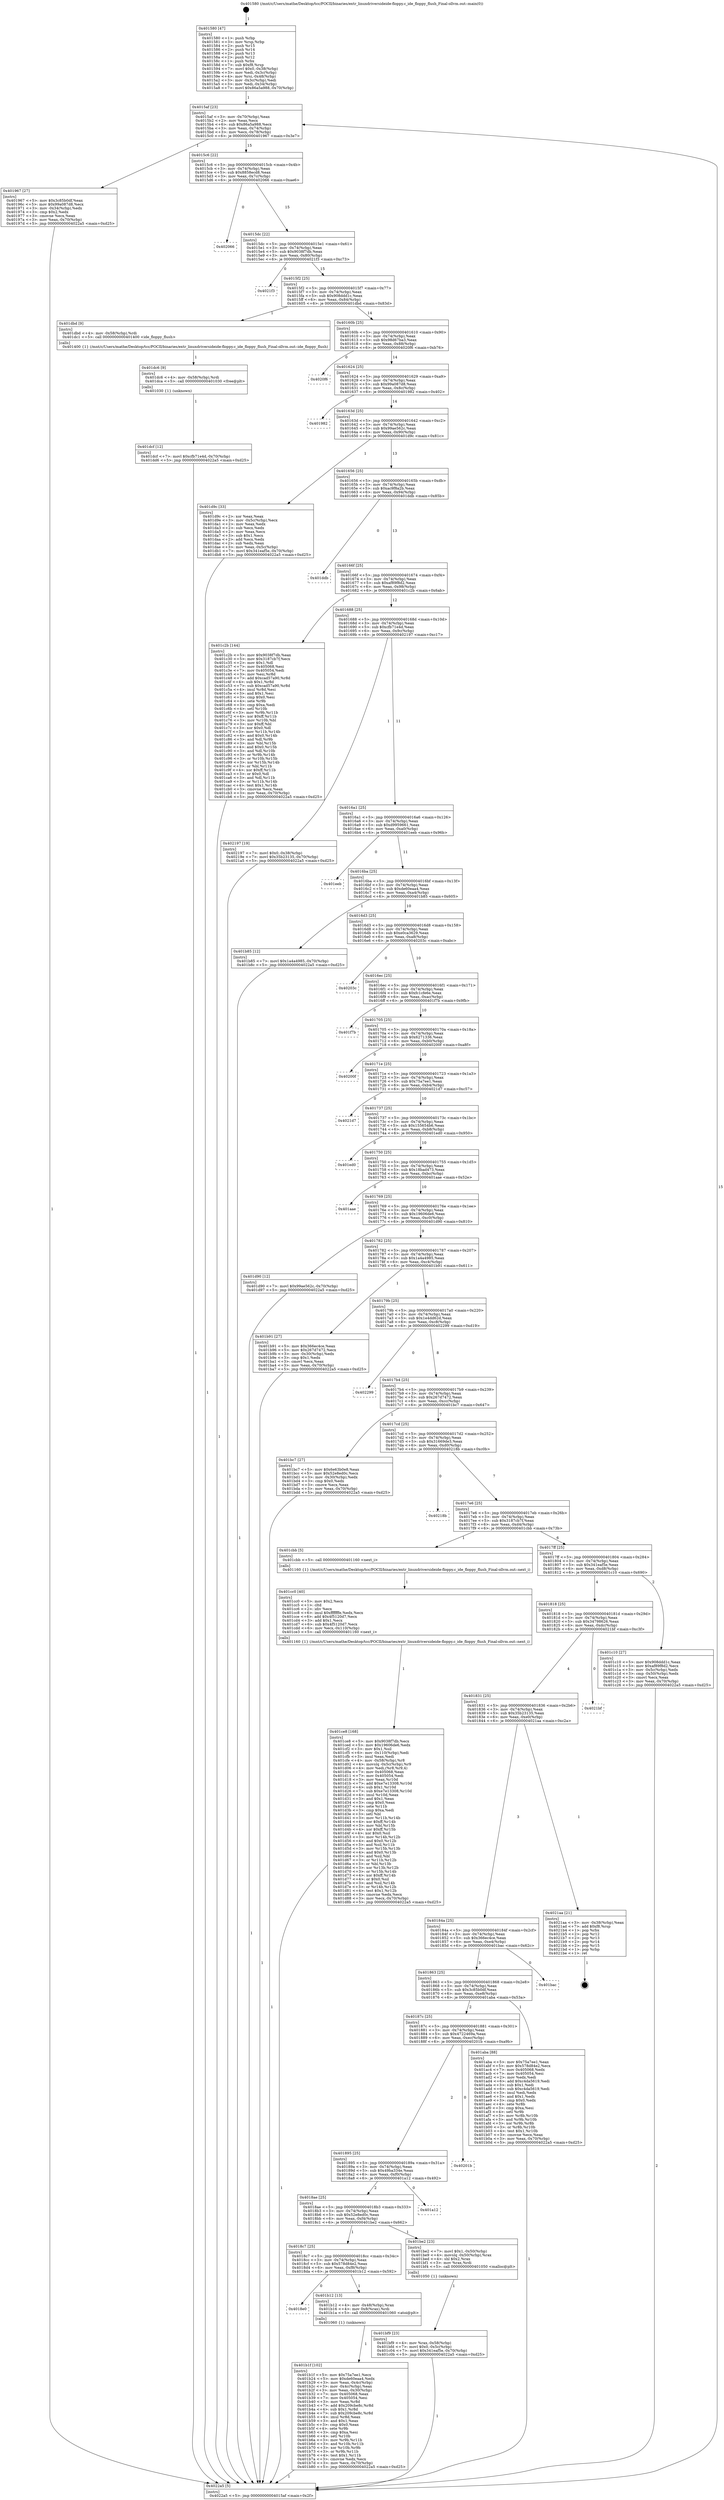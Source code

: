 digraph "0x401580" {
  label = "0x401580 (/mnt/c/Users/mathe/Desktop/tcc/POCII/binaries/extr_linuxdriversideide-floppy.c_ide_floppy_flush_Final-ollvm.out::main(0))"
  labelloc = "t"
  node[shape=record]

  Entry [label="",width=0.3,height=0.3,shape=circle,fillcolor=black,style=filled]
  "0x4015af" [label="{
     0x4015af [23]\l
     | [instrs]\l
     &nbsp;&nbsp;0x4015af \<+3\>: mov -0x70(%rbp),%eax\l
     &nbsp;&nbsp;0x4015b2 \<+2\>: mov %eax,%ecx\l
     &nbsp;&nbsp;0x4015b4 \<+6\>: sub $0x86a5a988,%ecx\l
     &nbsp;&nbsp;0x4015ba \<+3\>: mov %eax,-0x74(%rbp)\l
     &nbsp;&nbsp;0x4015bd \<+3\>: mov %ecx,-0x78(%rbp)\l
     &nbsp;&nbsp;0x4015c0 \<+6\>: je 0000000000401967 \<main+0x3e7\>\l
  }"]
  "0x401967" [label="{
     0x401967 [27]\l
     | [instrs]\l
     &nbsp;&nbsp;0x401967 \<+5\>: mov $0x3c85b0df,%eax\l
     &nbsp;&nbsp;0x40196c \<+5\>: mov $0x99a087d8,%ecx\l
     &nbsp;&nbsp;0x401971 \<+3\>: mov -0x34(%rbp),%edx\l
     &nbsp;&nbsp;0x401974 \<+3\>: cmp $0x2,%edx\l
     &nbsp;&nbsp;0x401977 \<+3\>: cmovne %ecx,%eax\l
     &nbsp;&nbsp;0x40197a \<+3\>: mov %eax,-0x70(%rbp)\l
     &nbsp;&nbsp;0x40197d \<+5\>: jmp 00000000004022a5 \<main+0xd25\>\l
  }"]
  "0x4015c6" [label="{
     0x4015c6 [22]\l
     | [instrs]\l
     &nbsp;&nbsp;0x4015c6 \<+5\>: jmp 00000000004015cb \<main+0x4b\>\l
     &nbsp;&nbsp;0x4015cb \<+3\>: mov -0x74(%rbp),%eax\l
     &nbsp;&nbsp;0x4015ce \<+5\>: sub $0x8858ecd8,%eax\l
     &nbsp;&nbsp;0x4015d3 \<+3\>: mov %eax,-0x7c(%rbp)\l
     &nbsp;&nbsp;0x4015d6 \<+6\>: je 0000000000402066 \<main+0xae6\>\l
  }"]
  "0x4022a5" [label="{
     0x4022a5 [5]\l
     | [instrs]\l
     &nbsp;&nbsp;0x4022a5 \<+5\>: jmp 00000000004015af \<main+0x2f\>\l
  }"]
  "0x401580" [label="{
     0x401580 [47]\l
     | [instrs]\l
     &nbsp;&nbsp;0x401580 \<+1\>: push %rbp\l
     &nbsp;&nbsp;0x401581 \<+3\>: mov %rsp,%rbp\l
     &nbsp;&nbsp;0x401584 \<+2\>: push %r15\l
     &nbsp;&nbsp;0x401586 \<+2\>: push %r14\l
     &nbsp;&nbsp;0x401588 \<+2\>: push %r13\l
     &nbsp;&nbsp;0x40158a \<+2\>: push %r12\l
     &nbsp;&nbsp;0x40158c \<+1\>: push %rbx\l
     &nbsp;&nbsp;0x40158d \<+7\>: sub $0xf8,%rsp\l
     &nbsp;&nbsp;0x401594 \<+7\>: movl $0x0,-0x38(%rbp)\l
     &nbsp;&nbsp;0x40159b \<+3\>: mov %edi,-0x3c(%rbp)\l
     &nbsp;&nbsp;0x40159e \<+4\>: mov %rsi,-0x48(%rbp)\l
     &nbsp;&nbsp;0x4015a2 \<+3\>: mov -0x3c(%rbp),%edi\l
     &nbsp;&nbsp;0x4015a5 \<+3\>: mov %edi,-0x34(%rbp)\l
     &nbsp;&nbsp;0x4015a8 \<+7\>: movl $0x86a5a988,-0x70(%rbp)\l
  }"]
  Exit [label="",width=0.3,height=0.3,shape=circle,fillcolor=black,style=filled,peripheries=2]
  "0x402066" [label="{
     0x402066\l
  }", style=dashed]
  "0x4015dc" [label="{
     0x4015dc [22]\l
     | [instrs]\l
     &nbsp;&nbsp;0x4015dc \<+5\>: jmp 00000000004015e1 \<main+0x61\>\l
     &nbsp;&nbsp;0x4015e1 \<+3\>: mov -0x74(%rbp),%eax\l
     &nbsp;&nbsp;0x4015e4 \<+5\>: sub $0x9038f7db,%eax\l
     &nbsp;&nbsp;0x4015e9 \<+3\>: mov %eax,-0x80(%rbp)\l
     &nbsp;&nbsp;0x4015ec \<+6\>: je 00000000004021f3 \<main+0xc73\>\l
  }"]
  "0x401dcf" [label="{
     0x401dcf [12]\l
     | [instrs]\l
     &nbsp;&nbsp;0x401dcf \<+7\>: movl $0xcfb71e4d,-0x70(%rbp)\l
     &nbsp;&nbsp;0x401dd6 \<+5\>: jmp 00000000004022a5 \<main+0xd25\>\l
  }"]
  "0x4021f3" [label="{
     0x4021f3\l
  }", style=dashed]
  "0x4015f2" [label="{
     0x4015f2 [25]\l
     | [instrs]\l
     &nbsp;&nbsp;0x4015f2 \<+5\>: jmp 00000000004015f7 \<main+0x77\>\l
     &nbsp;&nbsp;0x4015f7 \<+3\>: mov -0x74(%rbp),%eax\l
     &nbsp;&nbsp;0x4015fa \<+5\>: sub $0x908ddd1c,%eax\l
     &nbsp;&nbsp;0x4015ff \<+6\>: mov %eax,-0x84(%rbp)\l
     &nbsp;&nbsp;0x401605 \<+6\>: je 0000000000401dbd \<main+0x83d\>\l
  }"]
  "0x401dc6" [label="{
     0x401dc6 [9]\l
     | [instrs]\l
     &nbsp;&nbsp;0x401dc6 \<+4\>: mov -0x58(%rbp),%rdi\l
     &nbsp;&nbsp;0x401dca \<+5\>: call 0000000000401030 \<free@plt\>\l
     | [calls]\l
     &nbsp;&nbsp;0x401030 \{1\} (unknown)\l
  }"]
  "0x401dbd" [label="{
     0x401dbd [9]\l
     | [instrs]\l
     &nbsp;&nbsp;0x401dbd \<+4\>: mov -0x58(%rbp),%rdi\l
     &nbsp;&nbsp;0x401dc1 \<+5\>: call 0000000000401400 \<ide_floppy_flush\>\l
     | [calls]\l
     &nbsp;&nbsp;0x401400 \{1\} (/mnt/c/Users/mathe/Desktop/tcc/POCII/binaries/extr_linuxdriversideide-floppy.c_ide_floppy_flush_Final-ollvm.out::ide_floppy_flush)\l
  }"]
  "0x40160b" [label="{
     0x40160b [25]\l
     | [instrs]\l
     &nbsp;&nbsp;0x40160b \<+5\>: jmp 0000000000401610 \<main+0x90\>\l
     &nbsp;&nbsp;0x401610 \<+3\>: mov -0x74(%rbp),%eax\l
     &nbsp;&nbsp;0x401613 \<+5\>: sub $0x98d67ba3,%eax\l
     &nbsp;&nbsp;0x401618 \<+6\>: mov %eax,-0x88(%rbp)\l
     &nbsp;&nbsp;0x40161e \<+6\>: je 00000000004020f6 \<main+0xb76\>\l
  }"]
  "0x401ce8" [label="{
     0x401ce8 [168]\l
     | [instrs]\l
     &nbsp;&nbsp;0x401ce8 \<+5\>: mov $0x9038f7db,%ecx\l
     &nbsp;&nbsp;0x401ced \<+5\>: mov $0x19606de6,%edx\l
     &nbsp;&nbsp;0x401cf2 \<+3\>: mov $0x1,%sil\l
     &nbsp;&nbsp;0x401cf5 \<+6\>: mov -0x110(%rbp),%edi\l
     &nbsp;&nbsp;0x401cfb \<+3\>: imul %eax,%edi\l
     &nbsp;&nbsp;0x401cfe \<+4\>: mov -0x58(%rbp),%r8\l
     &nbsp;&nbsp;0x401d02 \<+4\>: movslq -0x5c(%rbp),%r9\l
     &nbsp;&nbsp;0x401d06 \<+4\>: mov %edi,(%r8,%r9,4)\l
     &nbsp;&nbsp;0x401d0a \<+7\>: mov 0x405068,%eax\l
     &nbsp;&nbsp;0x401d11 \<+7\>: mov 0x405054,%edi\l
     &nbsp;&nbsp;0x401d18 \<+3\>: mov %eax,%r10d\l
     &nbsp;&nbsp;0x401d1b \<+7\>: add $0xe7e13308,%r10d\l
     &nbsp;&nbsp;0x401d22 \<+4\>: sub $0x1,%r10d\l
     &nbsp;&nbsp;0x401d26 \<+7\>: sub $0xe7e13308,%r10d\l
     &nbsp;&nbsp;0x401d2d \<+4\>: imul %r10d,%eax\l
     &nbsp;&nbsp;0x401d31 \<+3\>: and $0x1,%eax\l
     &nbsp;&nbsp;0x401d34 \<+3\>: cmp $0x0,%eax\l
     &nbsp;&nbsp;0x401d37 \<+4\>: sete %r11b\l
     &nbsp;&nbsp;0x401d3b \<+3\>: cmp $0xa,%edi\l
     &nbsp;&nbsp;0x401d3e \<+3\>: setl %bl\l
     &nbsp;&nbsp;0x401d41 \<+3\>: mov %r11b,%r14b\l
     &nbsp;&nbsp;0x401d44 \<+4\>: xor $0xff,%r14b\l
     &nbsp;&nbsp;0x401d48 \<+3\>: mov %bl,%r15b\l
     &nbsp;&nbsp;0x401d4b \<+4\>: xor $0xff,%r15b\l
     &nbsp;&nbsp;0x401d4f \<+4\>: xor $0x0,%sil\l
     &nbsp;&nbsp;0x401d53 \<+3\>: mov %r14b,%r12b\l
     &nbsp;&nbsp;0x401d56 \<+4\>: and $0x0,%r12b\l
     &nbsp;&nbsp;0x401d5a \<+3\>: and %sil,%r11b\l
     &nbsp;&nbsp;0x401d5d \<+3\>: mov %r15b,%r13b\l
     &nbsp;&nbsp;0x401d60 \<+4\>: and $0x0,%r13b\l
     &nbsp;&nbsp;0x401d64 \<+3\>: and %sil,%bl\l
     &nbsp;&nbsp;0x401d67 \<+3\>: or %r11b,%r12b\l
     &nbsp;&nbsp;0x401d6a \<+3\>: or %bl,%r13b\l
     &nbsp;&nbsp;0x401d6d \<+3\>: xor %r13b,%r12b\l
     &nbsp;&nbsp;0x401d70 \<+3\>: or %r15b,%r14b\l
     &nbsp;&nbsp;0x401d73 \<+4\>: xor $0xff,%r14b\l
     &nbsp;&nbsp;0x401d77 \<+4\>: or $0x0,%sil\l
     &nbsp;&nbsp;0x401d7b \<+3\>: and %sil,%r14b\l
     &nbsp;&nbsp;0x401d7e \<+3\>: or %r14b,%r12b\l
     &nbsp;&nbsp;0x401d81 \<+4\>: test $0x1,%r12b\l
     &nbsp;&nbsp;0x401d85 \<+3\>: cmovne %edx,%ecx\l
     &nbsp;&nbsp;0x401d88 \<+3\>: mov %ecx,-0x70(%rbp)\l
     &nbsp;&nbsp;0x401d8b \<+5\>: jmp 00000000004022a5 \<main+0xd25\>\l
  }"]
  "0x4020f6" [label="{
     0x4020f6\l
  }", style=dashed]
  "0x401624" [label="{
     0x401624 [25]\l
     | [instrs]\l
     &nbsp;&nbsp;0x401624 \<+5\>: jmp 0000000000401629 \<main+0xa9\>\l
     &nbsp;&nbsp;0x401629 \<+3\>: mov -0x74(%rbp),%eax\l
     &nbsp;&nbsp;0x40162c \<+5\>: sub $0x99a087d8,%eax\l
     &nbsp;&nbsp;0x401631 \<+6\>: mov %eax,-0x8c(%rbp)\l
     &nbsp;&nbsp;0x401637 \<+6\>: je 0000000000401982 \<main+0x402\>\l
  }"]
  "0x401cc0" [label="{
     0x401cc0 [40]\l
     | [instrs]\l
     &nbsp;&nbsp;0x401cc0 \<+5\>: mov $0x2,%ecx\l
     &nbsp;&nbsp;0x401cc5 \<+1\>: cltd\l
     &nbsp;&nbsp;0x401cc6 \<+2\>: idiv %ecx\l
     &nbsp;&nbsp;0x401cc8 \<+6\>: imul $0xfffffffe,%edx,%ecx\l
     &nbsp;&nbsp;0x401cce \<+6\>: add $0x4f5120d7,%ecx\l
     &nbsp;&nbsp;0x401cd4 \<+3\>: add $0x1,%ecx\l
     &nbsp;&nbsp;0x401cd7 \<+6\>: sub $0x4f5120d7,%ecx\l
     &nbsp;&nbsp;0x401cdd \<+6\>: mov %ecx,-0x110(%rbp)\l
     &nbsp;&nbsp;0x401ce3 \<+5\>: call 0000000000401160 \<next_i\>\l
     | [calls]\l
     &nbsp;&nbsp;0x401160 \{1\} (/mnt/c/Users/mathe/Desktop/tcc/POCII/binaries/extr_linuxdriversideide-floppy.c_ide_floppy_flush_Final-ollvm.out::next_i)\l
  }"]
  "0x401982" [label="{
     0x401982\l
  }", style=dashed]
  "0x40163d" [label="{
     0x40163d [25]\l
     | [instrs]\l
     &nbsp;&nbsp;0x40163d \<+5\>: jmp 0000000000401642 \<main+0xc2\>\l
     &nbsp;&nbsp;0x401642 \<+3\>: mov -0x74(%rbp),%eax\l
     &nbsp;&nbsp;0x401645 \<+5\>: sub $0x99ae562c,%eax\l
     &nbsp;&nbsp;0x40164a \<+6\>: mov %eax,-0x90(%rbp)\l
     &nbsp;&nbsp;0x401650 \<+6\>: je 0000000000401d9c \<main+0x81c\>\l
  }"]
  "0x401bf9" [label="{
     0x401bf9 [23]\l
     | [instrs]\l
     &nbsp;&nbsp;0x401bf9 \<+4\>: mov %rax,-0x58(%rbp)\l
     &nbsp;&nbsp;0x401bfd \<+7\>: movl $0x0,-0x5c(%rbp)\l
     &nbsp;&nbsp;0x401c04 \<+7\>: movl $0x341eaf5e,-0x70(%rbp)\l
     &nbsp;&nbsp;0x401c0b \<+5\>: jmp 00000000004022a5 \<main+0xd25\>\l
  }"]
  "0x401d9c" [label="{
     0x401d9c [33]\l
     | [instrs]\l
     &nbsp;&nbsp;0x401d9c \<+2\>: xor %eax,%eax\l
     &nbsp;&nbsp;0x401d9e \<+3\>: mov -0x5c(%rbp),%ecx\l
     &nbsp;&nbsp;0x401da1 \<+2\>: mov %eax,%edx\l
     &nbsp;&nbsp;0x401da3 \<+2\>: sub %ecx,%edx\l
     &nbsp;&nbsp;0x401da5 \<+2\>: mov %eax,%ecx\l
     &nbsp;&nbsp;0x401da7 \<+3\>: sub $0x1,%ecx\l
     &nbsp;&nbsp;0x401daa \<+2\>: add %ecx,%edx\l
     &nbsp;&nbsp;0x401dac \<+2\>: sub %edx,%eax\l
     &nbsp;&nbsp;0x401dae \<+3\>: mov %eax,-0x5c(%rbp)\l
     &nbsp;&nbsp;0x401db1 \<+7\>: movl $0x341eaf5e,-0x70(%rbp)\l
     &nbsp;&nbsp;0x401db8 \<+5\>: jmp 00000000004022a5 \<main+0xd25\>\l
  }"]
  "0x401656" [label="{
     0x401656 [25]\l
     | [instrs]\l
     &nbsp;&nbsp;0x401656 \<+5\>: jmp 000000000040165b \<main+0xdb\>\l
     &nbsp;&nbsp;0x40165b \<+3\>: mov -0x74(%rbp),%eax\l
     &nbsp;&nbsp;0x40165e \<+5\>: sub $0xac9f8a2b,%eax\l
     &nbsp;&nbsp;0x401663 \<+6\>: mov %eax,-0x94(%rbp)\l
     &nbsp;&nbsp;0x401669 \<+6\>: je 0000000000401ddb \<main+0x85b\>\l
  }"]
  "0x401b1f" [label="{
     0x401b1f [102]\l
     | [instrs]\l
     &nbsp;&nbsp;0x401b1f \<+5\>: mov $0x75a7ee1,%ecx\l
     &nbsp;&nbsp;0x401b24 \<+5\>: mov $0xde60eaa4,%edx\l
     &nbsp;&nbsp;0x401b29 \<+3\>: mov %eax,-0x4c(%rbp)\l
     &nbsp;&nbsp;0x401b2c \<+3\>: mov -0x4c(%rbp),%eax\l
     &nbsp;&nbsp;0x401b2f \<+3\>: mov %eax,-0x30(%rbp)\l
     &nbsp;&nbsp;0x401b32 \<+7\>: mov 0x405068,%eax\l
     &nbsp;&nbsp;0x401b39 \<+7\>: mov 0x405054,%esi\l
     &nbsp;&nbsp;0x401b40 \<+3\>: mov %eax,%r8d\l
     &nbsp;&nbsp;0x401b43 \<+7\>: add $0x209cbe8c,%r8d\l
     &nbsp;&nbsp;0x401b4a \<+4\>: sub $0x1,%r8d\l
     &nbsp;&nbsp;0x401b4e \<+7\>: sub $0x209cbe8c,%r8d\l
     &nbsp;&nbsp;0x401b55 \<+4\>: imul %r8d,%eax\l
     &nbsp;&nbsp;0x401b59 \<+3\>: and $0x1,%eax\l
     &nbsp;&nbsp;0x401b5c \<+3\>: cmp $0x0,%eax\l
     &nbsp;&nbsp;0x401b5f \<+4\>: sete %r9b\l
     &nbsp;&nbsp;0x401b63 \<+3\>: cmp $0xa,%esi\l
     &nbsp;&nbsp;0x401b66 \<+4\>: setl %r10b\l
     &nbsp;&nbsp;0x401b6a \<+3\>: mov %r9b,%r11b\l
     &nbsp;&nbsp;0x401b6d \<+3\>: and %r10b,%r11b\l
     &nbsp;&nbsp;0x401b70 \<+3\>: xor %r10b,%r9b\l
     &nbsp;&nbsp;0x401b73 \<+3\>: or %r9b,%r11b\l
     &nbsp;&nbsp;0x401b76 \<+4\>: test $0x1,%r11b\l
     &nbsp;&nbsp;0x401b7a \<+3\>: cmovne %edx,%ecx\l
     &nbsp;&nbsp;0x401b7d \<+3\>: mov %ecx,-0x70(%rbp)\l
     &nbsp;&nbsp;0x401b80 \<+5\>: jmp 00000000004022a5 \<main+0xd25\>\l
  }"]
  "0x401ddb" [label="{
     0x401ddb\l
  }", style=dashed]
  "0x40166f" [label="{
     0x40166f [25]\l
     | [instrs]\l
     &nbsp;&nbsp;0x40166f \<+5\>: jmp 0000000000401674 \<main+0xf4\>\l
     &nbsp;&nbsp;0x401674 \<+3\>: mov -0x74(%rbp),%eax\l
     &nbsp;&nbsp;0x401677 \<+5\>: sub $0xaf89f8d2,%eax\l
     &nbsp;&nbsp;0x40167c \<+6\>: mov %eax,-0x98(%rbp)\l
     &nbsp;&nbsp;0x401682 \<+6\>: je 0000000000401c2b \<main+0x6ab\>\l
  }"]
  "0x4018e0" [label="{
     0x4018e0\l
  }", style=dashed]
  "0x401c2b" [label="{
     0x401c2b [144]\l
     | [instrs]\l
     &nbsp;&nbsp;0x401c2b \<+5\>: mov $0x9038f7db,%eax\l
     &nbsp;&nbsp;0x401c30 \<+5\>: mov $0x3187cb7f,%ecx\l
     &nbsp;&nbsp;0x401c35 \<+2\>: mov $0x1,%dl\l
     &nbsp;&nbsp;0x401c37 \<+7\>: mov 0x405068,%esi\l
     &nbsp;&nbsp;0x401c3e \<+7\>: mov 0x405054,%edi\l
     &nbsp;&nbsp;0x401c45 \<+3\>: mov %esi,%r8d\l
     &nbsp;&nbsp;0x401c48 \<+7\>: add $0xcad57a90,%r8d\l
     &nbsp;&nbsp;0x401c4f \<+4\>: sub $0x1,%r8d\l
     &nbsp;&nbsp;0x401c53 \<+7\>: sub $0xcad57a90,%r8d\l
     &nbsp;&nbsp;0x401c5a \<+4\>: imul %r8d,%esi\l
     &nbsp;&nbsp;0x401c5e \<+3\>: and $0x1,%esi\l
     &nbsp;&nbsp;0x401c61 \<+3\>: cmp $0x0,%esi\l
     &nbsp;&nbsp;0x401c64 \<+4\>: sete %r9b\l
     &nbsp;&nbsp;0x401c68 \<+3\>: cmp $0xa,%edi\l
     &nbsp;&nbsp;0x401c6b \<+4\>: setl %r10b\l
     &nbsp;&nbsp;0x401c6f \<+3\>: mov %r9b,%r11b\l
     &nbsp;&nbsp;0x401c72 \<+4\>: xor $0xff,%r11b\l
     &nbsp;&nbsp;0x401c76 \<+3\>: mov %r10b,%bl\l
     &nbsp;&nbsp;0x401c79 \<+3\>: xor $0xff,%bl\l
     &nbsp;&nbsp;0x401c7c \<+3\>: xor $0x0,%dl\l
     &nbsp;&nbsp;0x401c7f \<+3\>: mov %r11b,%r14b\l
     &nbsp;&nbsp;0x401c82 \<+4\>: and $0x0,%r14b\l
     &nbsp;&nbsp;0x401c86 \<+3\>: and %dl,%r9b\l
     &nbsp;&nbsp;0x401c89 \<+3\>: mov %bl,%r15b\l
     &nbsp;&nbsp;0x401c8c \<+4\>: and $0x0,%r15b\l
     &nbsp;&nbsp;0x401c90 \<+3\>: and %dl,%r10b\l
     &nbsp;&nbsp;0x401c93 \<+3\>: or %r9b,%r14b\l
     &nbsp;&nbsp;0x401c96 \<+3\>: or %r10b,%r15b\l
     &nbsp;&nbsp;0x401c99 \<+3\>: xor %r15b,%r14b\l
     &nbsp;&nbsp;0x401c9c \<+3\>: or %bl,%r11b\l
     &nbsp;&nbsp;0x401c9f \<+4\>: xor $0xff,%r11b\l
     &nbsp;&nbsp;0x401ca3 \<+3\>: or $0x0,%dl\l
     &nbsp;&nbsp;0x401ca6 \<+3\>: and %dl,%r11b\l
     &nbsp;&nbsp;0x401ca9 \<+3\>: or %r11b,%r14b\l
     &nbsp;&nbsp;0x401cac \<+4\>: test $0x1,%r14b\l
     &nbsp;&nbsp;0x401cb0 \<+3\>: cmovne %ecx,%eax\l
     &nbsp;&nbsp;0x401cb3 \<+3\>: mov %eax,-0x70(%rbp)\l
     &nbsp;&nbsp;0x401cb6 \<+5\>: jmp 00000000004022a5 \<main+0xd25\>\l
  }"]
  "0x401688" [label="{
     0x401688 [25]\l
     | [instrs]\l
     &nbsp;&nbsp;0x401688 \<+5\>: jmp 000000000040168d \<main+0x10d\>\l
     &nbsp;&nbsp;0x40168d \<+3\>: mov -0x74(%rbp),%eax\l
     &nbsp;&nbsp;0x401690 \<+5\>: sub $0xcfb71e4d,%eax\l
     &nbsp;&nbsp;0x401695 \<+6\>: mov %eax,-0x9c(%rbp)\l
     &nbsp;&nbsp;0x40169b \<+6\>: je 0000000000402197 \<main+0xc17\>\l
  }"]
  "0x401b12" [label="{
     0x401b12 [13]\l
     | [instrs]\l
     &nbsp;&nbsp;0x401b12 \<+4\>: mov -0x48(%rbp),%rax\l
     &nbsp;&nbsp;0x401b16 \<+4\>: mov 0x8(%rax),%rdi\l
     &nbsp;&nbsp;0x401b1a \<+5\>: call 0000000000401060 \<atoi@plt\>\l
     | [calls]\l
     &nbsp;&nbsp;0x401060 \{1\} (unknown)\l
  }"]
  "0x402197" [label="{
     0x402197 [19]\l
     | [instrs]\l
     &nbsp;&nbsp;0x402197 \<+7\>: movl $0x0,-0x38(%rbp)\l
     &nbsp;&nbsp;0x40219e \<+7\>: movl $0x35b23135,-0x70(%rbp)\l
     &nbsp;&nbsp;0x4021a5 \<+5\>: jmp 00000000004022a5 \<main+0xd25\>\l
  }"]
  "0x4016a1" [label="{
     0x4016a1 [25]\l
     | [instrs]\l
     &nbsp;&nbsp;0x4016a1 \<+5\>: jmp 00000000004016a6 \<main+0x126\>\l
     &nbsp;&nbsp;0x4016a6 \<+3\>: mov -0x74(%rbp),%eax\l
     &nbsp;&nbsp;0x4016a9 \<+5\>: sub $0xd9959661,%eax\l
     &nbsp;&nbsp;0x4016ae \<+6\>: mov %eax,-0xa0(%rbp)\l
     &nbsp;&nbsp;0x4016b4 \<+6\>: je 0000000000401eeb \<main+0x96b\>\l
  }"]
  "0x4018c7" [label="{
     0x4018c7 [25]\l
     | [instrs]\l
     &nbsp;&nbsp;0x4018c7 \<+5\>: jmp 00000000004018cc \<main+0x34c\>\l
     &nbsp;&nbsp;0x4018cc \<+3\>: mov -0x74(%rbp),%eax\l
     &nbsp;&nbsp;0x4018cf \<+5\>: sub $0x578d84e2,%eax\l
     &nbsp;&nbsp;0x4018d4 \<+6\>: mov %eax,-0xf8(%rbp)\l
     &nbsp;&nbsp;0x4018da \<+6\>: je 0000000000401b12 \<main+0x592\>\l
  }"]
  "0x401eeb" [label="{
     0x401eeb\l
  }", style=dashed]
  "0x4016ba" [label="{
     0x4016ba [25]\l
     | [instrs]\l
     &nbsp;&nbsp;0x4016ba \<+5\>: jmp 00000000004016bf \<main+0x13f\>\l
     &nbsp;&nbsp;0x4016bf \<+3\>: mov -0x74(%rbp),%eax\l
     &nbsp;&nbsp;0x4016c2 \<+5\>: sub $0xde60eaa4,%eax\l
     &nbsp;&nbsp;0x4016c7 \<+6\>: mov %eax,-0xa4(%rbp)\l
     &nbsp;&nbsp;0x4016cd \<+6\>: je 0000000000401b85 \<main+0x605\>\l
  }"]
  "0x401be2" [label="{
     0x401be2 [23]\l
     | [instrs]\l
     &nbsp;&nbsp;0x401be2 \<+7\>: movl $0x1,-0x50(%rbp)\l
     &nbsp;&nbsp;0x401be9 \<+4\>: movslq -0x50(%rbp),%rax\l
     &nbsp;&nbsp;0x401bed \<+4\>: shl $0x2,%rax\l
     &nbsp;&nbsp;0x401bf1 \<+3\>: mov %rax,%rdi\l
     &nbsp;&nbsp;0x401bf4 \<+5\>: call 0000000000401050 \<malloc@plt\>\l
     | [calls]\l
     &nbsp;&nbsp;0x401050 \{1\} (unknown)\l
  }"]
  "0x401b85" [label="{
     0x401b85 [12]\l
     | [instrs]\l
     &nbsp;&nbsp;0x401b85 \<+7\>: movl $0x1a4a4985,-0x70(%rbp)\l
     &nbsp;&nbsp;0x401b8c \<+5\>: jmp 00000000004022a5 \<main+0xd25\>\l
  }"]
  "0x4016d3" [label="{
     0x4016d3 [25]\l
     | [instrs]\l
     &nbsp;&nbsp;0x4016d3 \<+5\>: jmp 00000000004016d8 \<main+0x158\>\l
     &nbsp;&nbsp;0x4016d8 \<+3\>: mov -0x74(%rbp),%eax\l
     &nbsp;&nbsp;0x4016db \<+5\>: sub $0xe0ca3629,%eax\l
     &nbsp;&nbsp;0x4016e0 \<+6\>: mov %eax,-0xa8(%rbp)\l
     &nbsp;&nbsp;0x4016e6 \<+6\>: je 000000000040203c \<main+0xabc\>\l
  }"]
  "0x4018ae" [label="{
     0x4018ae [25]\l
     | [instrs]\l
     &nbsp;&nbsp;0x4018ae \<+5\>: jmp 00000000004018b3 \<main+0x333\>\l
     &nbsp;&nbsp;0x4018b3 \<+3\>: mov -0x74(%rbp),%eax\l
     &nbsp;&nbsp;0x4018b6 \<+5\>: sub $0x52e8ed0c,%eax\l
     &nbsp;&nbsp;0x4018bb \<+6\>: mov %eax,-0xf4(%rbp)\l
     &nbsp;&nbsp;0x4018c1 \<+6\>: je 0000000000401be2 \<main+0x662\>\l
  }"]
  "0x40203c" [label="{
     0x40203c\l
  }", style=dashed]
  "0x4016ec" [label="{
     0x4016ec [25]\l
     | [instrs]\l
     &nbsp;&nbsp;0x4016ec \<+5\>: jmp 00000000004016f1 \<main+0x171\>\l
     &nbsp;&nbsp;0x4016f1 \<+3\>: mov -0x74(%rbp),%eax\l
     &nbsp;&nbsp;0x4016f4 \<+5\>: sub $0xfc1cfe6e,%eax\l
     &nbsp;&nbsp;0x4016f9 \<+6\>: mov %eax,-0xac(%rbp)\l
     &nbsp;&nbsp;0x4016ff \<+6\>: je 0000000000401f7b \<main+0x9fb\>\l
  }"]
  "0x401a12" [label="{
     0x401a12\l
  }", style=dashed]
  "0x401f7b" [label="{
     0x401f7b\l
  }", style=dashed]
  "0x401705" [label="{
     0x401705 [25]\l
     | [instrs]\l
     &nbsp;&nbsp;0x401705 \<+5\>: jmp 000000000040170a \<main+0x18a\>\l
     &nbsp;&nbsp;0x40170a \<+3\>: mov -0x74(%rbp),%eax\l
     &nbsp;&nbsp;0x40170d \<+5\>: sub $0x6271336,%eax\l
     &nbsp;&nbsp;0x401712 \<+6\>: mov %eax,-0xb0(%rbp)\l
     &nbsp;&nbsp;0x401718 \<+6\>: je 000000000040200f \<main+0xa8f\>\l
  }"]
  "0x401895" [label="{
     0x401895 [25]\l
     | [instrs]\l
     &nbsp;&nbsp;0x401895 \<+5\>: jmp 000000000040189a \<main+0x31a\>\l
     &nbsp;&nbsp;0x40189a \<+3\>: mov -0x74(%rbp),%eax\l
     &nbsp;&nbsp;0x40189d \<+5\>: sub $0x49ba334e,%eax\l
     &nbsp;&nbsp;0x4018a2 \<+6\>: mov %eax,-0xf0(%rbp)\l
     &nbsp;&nbsp;0x4018a8 \<+6\>: je 0000000000401a12 \<main+0x492\>\l
  }"]
  "0x40200f" [label="{
     0x40200f\l
  }", style=dashed]
  "0x40171e" [label="{
     0x40171e [25]\l
     | [instrs]\l
     &nbsp;&nbsp;0x40171e \<+5\>: jmp 0000000000401723 \<main+0x1a3\>\l
     &nbsp;&nbsp;0x401723 \<+3\>: mov -0x74(%rbp),%eax\l
     &nbsp;&nbsp;0x401726 \<+5\>: sub $0x75a7ee1,%eax\l
     &nbsp;&nbsp;0x40172b \<+6\>: mov %eax,-0xb4(%rbp)\l
     &nbsp;&nbsp;0x401731 \<+6\>: je 00000000004021d7 \<main+0xc57\>\l
  }"]
  "0x40201b" [label="{
     0x40201b\l
  }", style=dashed]
  "0x4021d7" [label="{
     0x4021d7\l
  }", style=dashed]
  "0x401737" [label="{
     0x401737 [25]\l
     | [instrs]\l
     &nbsp;&nbsp;0x401737 \<+5\>: jmp 000000000040173c \<main+0x1bc\>\l
     &nbsp;&nbsp;0x40173c \<+3\>: mov -0x74(%rbp),%eax\l
     &nbsp;&nbsp;0x40173f \<+5\>: sub $0x155654b6,%eax\l
     &nbsp;&nbsp;0x401744 \<+6\>: mov %eax,-0xb8(%rbp)\l
     &nbsp;&nbsp;0x40174a \<+6\>: je 0000000000401ed0 \<main+0x950\>\l
  }"]
  "0x40187c" [label="{
     0x40187c [25]\l
     | [instrs]\l
     &nbsp;&nbsp;0x40187c \<+5\>: jmp 0000000000401881 \<main+0x301\>\l
     &nbsp;&nbsp;0x401881 \<+3\>: mov -0x74(%rbp),%eax\l
     &nbsp;&nbsp;0x401884 \<+5\>: sub $0x4722469a,%eax\l
     &nbsp;&nbsp;0x401889 \<+6\>: mov %eax,-0xec(%rbp)\l
     &nbsp;&nbsp;0x40188f \<+6\>: je 000000000040201b \<main+0xa9b\>\l
  }"]
  "0x401ed0" [label="{
     0x401ed0\l
  }", style=dashed]
  "0x401750" [label="{
     0x401750 [25]\l
     | [instrs]\l
     &nbsp;&nbsp;0x401750 \<+5\>: jmp 0000000000401755 \<main+0x1d5\>\l
     &nbsp;&nbsp;0x401755 \<+3\>: mov -0x74(%rbp),%eax\l
     &nbsp;&nbsp;0x401758 \<+5\>: sub $0x18bad473,%eax\l
     &nbsp;&nbsp;0x40175d \<+6\>: mov %eax,-0xbc(%rbp)\l
     &nbsp;&nbsp;0x401763 \<+6\>: je 0000000000401aae \<main+0x52e\>\l
  }"]
  "0x401aba" [label="{
     0x401aba [88]\l
     | [instrs]\l
     &nbsp;&nbsp;0x401aba \<+5\>: mov $0x75a7ee1,%eax\l
     &nbsp;&nbsp;0x401abf \<+5\>: mov $0x578d84e2,%ecx\l
     &nbsp;&nbsp;0x401ac4 \<+7\>: mov 0x405068,%edx\l
     &nbsp;&nbsp;0x401acb \<+7\>: mov 0x405054,%esi\l
     &nbsp;&nbsp;0x401ad2 \<+2\>: mov %edx,%edi\l
     &nbsp;&nbsp;0x401ad4 \<+6\>: add $0xc4da5619,%edi\l
     &nbsp;&nbsp;0x401ada \<+3\>: sub $0x1,%edi\l
     &nbsp;&nbsp;0x401add \<+6\>: sub $0xc4da5619,%edi\l
     &nbsp;&nbsp;0x401ae3 \<+3\>: imul %edi,%edx\l
     &nbsp;&nbsp;0x401ae6 \<+3\>: and $0x1,%edx\l
     &nbsp;&nbsp;0x401ae9 \<+3\>: cmp $0x0,%edx\l
     &nbsp;&nbsp;0x401aec \<+4\>: sete %r8b\l
     &nbsp;&nbsp;0x401af0 \<+3\>: cmp $0xa,%esi\l
     &nbsp;&nbsp;0x401af3 \<+4\>: setl %r9b\l
     &nbsp;&nbsp;0x401af7 \<+3\>: mov %r8b,%r10b\l
     &nbsp;&nbsp;0x401afa \<+3\>: and %r9b,%r10b\l
     &nbsp;&nbsp;0x401afd \<+3\>: xor %r9b,%r8b\l
     &nbsp;&nbsp;0x401b00 \<+3\>: or %r8b,%r10b\l
     &nbsp;&nbsp;0x401b03 \<+4\>: test $0x1,%r10b\l
     &nbsp;&nbsp;0x401b07 \<+3\>: cmovne %ecx,%eax\l
     &nbsp;&nbsp;0x401b0a \<+3\>: mov %eax,-0x70(%rbp)\l
     &nbsp;&nbsp;0x401b0d \<+5\>: jmp 00000000004022a5 \<main+0xd25\>\l
  }"]
  "0x401aae" [label="{
     0x401aae\l
  }", style=dashed]
  "0x401769" [label="{
     0x401769 [25]\l
     | [instrs]\l
     &nbsp;&nbsp;0x401769 \<+5\>: jmp 000000000040176e \<main+0x1ee\>\l
     &nbsp;&nbsp;0x40176e \<+3\>: mov -0x74(%rbp),%eax\l
     &nbsp;&nbsp;0x401771 \<+5\>: sub $0x19606de6,%eax\l
     &nbsp;&nbsp;0x401776 \<+6\>: mov %eax,-0xc0(%rbp)\l
     &nbsp;&nbsp;0x40177c \<+6\>: je 0000000000401d90 \<main+0x810\>\l
  }"]
  "0x401863" [label="{
     0x401863 [25]\l
     | [instrs]\l
     &nbsp;&nbsp;0x401863 \<+5\>: jmp 0000000000401868 \<main+0x2e8\>\l
     &nbsp;&nbsp;0x401868 \<+3\>: mov -0x74(%rbp),%eax\l
     &nbsp;&nbsp;0x40186b \<+5\>: sub $0x3c85b0df,%eax\l
     &nbsp;&nbsp;0x401870 \<+6\>: mov %eax,-0xe8(%rbp)\l
     &nbsp;&nbsp;0x401876 \<+6\>: je 0000000000401aba \<main+0x53a\>\l
  }"]
  "0x401d90" [label="{
     0x401d90 [12]\l
     | [instrs]\l
     &nbsp;&nbsp;0x401d90 \<+7\>: movl $0x99ae562c,-0x70(%rbp)\l
     &nbsp;&nbsp;0x401d97 \<+5\>: jmp 00000000004022a5 \<main+0xd25\>\l
  }"]
  "0x401782" [label="{
     0x401782 [25]\l
     | [instrs]\l
     &nbsp;&nbsp;0x401782 \<+5\>: jmp 0000000000401787 \<main+0x207\>\l
     &nbsp;&nbsp;0x401787 \<+3\>: mov -0x74(%rbp),%eax\l
     &nbsp;&nbsp;0x40178a \<+5\>: sub $0x1a4a4985,%eax\l
     &nbsp;&nbsp;0x40178f \<+6\>: mov %eax,-0xc4(%rbp)\l
     &nbsp;&nbsp;0x401795 \<+6\>: je 0000000000401b91 \<main+0x611\>\l
  }"]
  "0x401bac" [label="{
     0x401bac\l
  }", style=dashed]
  "0x401b91" [label="{
     0x401b91 [27]\l
     | [instrs]\l
     &nbsp;&nbsp;0x401b91 \<+5\>: mov $0x366ec4ce,%eax\l
     &nbsp;&nbsp;0x401b96 \<+5\>: mov $0x267d7472,%ecx\l
     &nbsp;&nbsp;0x401b9b \<+3\>: mov -0x30(%rbp),%edx\l
     &nbsp;&nbsp;0x401b9e \<+3\>: cmp $0x1,%edx\l
     &nbsp;&nbsp;0x401ba1 \<+3\>: cmovl %ecx,%eax\l
     &nbsp;&nbsp;0x401ba4 \<+3\>: mov %eax,-0x70(%rbp)\l
     &nbsp;&nbsp;0x401ba7 \<+5\>: jmp 00000000004022a5 \<main+0xd25\>\l
  }"]
  "0x40179b" [label="{
     0x40179b [25]\l
     | [instrs]\l
     &nbsp;&nbsp;0x40179b \<+5\>: jmp 00000000004017a0 \<main+0x220\>\l
     &nbsp;&nbsp;0x4017a0 \<+3\>: mov -0x74(%rbp),%eax\l
     &nbsp;&nbsp;0x4017a3 \<+5\>: sub $0x1e4dd62d,%eax\l
     &nbsp;&nbsp;0x4017a8 \<+6\>: mov %eax,-0xc8(%rbp)\l
     &nbsp;&nbsp;0x4017ae \<+6\>: je 0000000000402299 \<main+0xd19\>\l
  }"]
  "0x40184a" [label="{
     0x40184a [25]\l
     | [instrs]\l
     &nbsp;&nbsp;0x40184a \<+5\>: jmp 000000000040184f \<main+0x2cf\>\l
     &nbsp;&nbsp;0x40184f \<+3\>: mov -0x74(%rbp),%eax\l
     &nbsp;&nbsp;0x401852 \<+5\>: sub $0x366ec4ce,%eax\l
     &nbsp;&nbsp;0x401857 \<+6\>: mov %eax,-0xe4(%rbp)\l
     &nbsp;&nbsp;0x40185d \<+6\>: je 0000000000401bac \<main+0x62c\>\l
  }"]
  "0x402299" [label="{
     0x402299\l
  }", style=dashed]
  "0x4017b4" [label="{
     0x4017b4 [25]\l
     | [instrs]\l
     &nbsp;&nbsp;0x4017b4 \<+5\>: jmp 00000000004017b9 \<main+0x239\>\l
     &nbsp;&nbsp;0x4017b9 \<+3\>: mov -0x74(%rbp),%eax\l
     &nbsp;&nbsp;0x4017bc \<+5\>: sub $0x267d7472,%eax\l
     &nbsp;&nbsp;0x4017c1 \<+6\>: mov %eax,-0xcc(%rbp)\l
     &nbsp;&nbsp;0x4017c7 \<+6\>: je 0000000000401bc7 \<main+0x647\>\l
  }"]
  "0x4021aa" [label="{
     0x4021aa [21]\l
     | [instrs]\l
     &nbsp;&nbsp;0x4021aa \<+3\>: mov -0x38(%rbp),%eax\l
     &nbsp;&nbsp;0x4021ad \<+7\>: add $0xf8,%rsp\l
     &nbsp;&nbsp;0x4021b4 \<+1\>: pop %rbx\l
     &nbsp;&nbsp;0x4021b5 \<+2\>: pop %r12\l
     &nbsp;&nbsp;0x4021b7 \<+2\>: pop %r13\l
     &nbsp;&nbsp;0x4021b9 \<+2\>: pop %r14\l
     &nbsp;&nbsp;0x4021bb \<+2\>: pop %r15\l
     &nbsp;&nbsp;0x4021bd \<+1\>: pop %rbp\l
     &nbsp;&nbsp;0x4021be \<+1\>: ret\l
  }"]
  "0x401bc7" [label="{
     0x401bc7 [27]\l
     | [instrs]\l
     &nbsp;&nbsp;0x401bc7 \<+5\>: mov $0x6e63b0e8,%eax\l
     &nbsp;&nbsp;0x401bcc \<+5\>: mov $0x52e8ed0c,%ecx\l
     &nbsp;&nbsp;0x401bd1 \<+3\>: mov -0x30(%rbp),%edx\l
     &nbsp;&nbsp;0x401bd4 \<+3\>: cmp $0x0,%edx\l
     &nbsp;&nbsp;0x401bd7 \<+3\>: cmove %ecx,%eax\l
     &nbsp;&nbsp;0x401bda \<+3\>: mov %eax,-0x70(%rbp)\l
     &nbsp;&nbsp;0x401bdd \<+5\>: jmp 00000000004022a5 \<main+0xd25\>\l
  }"]
  "0x4017cd" [label="{
     0x4017cd [25]\l
     | [instrs]\l
     &nbsp;&nbsp;0x4017cd \<+5\>: jmp 00000000004017d2 \<main+0x252\>\l
     &nbsp;&nbsp;0x4017d2 \<+3\>: mov -0x74(%rbp),%eax\l
     &nbsp;&nbsp;0x4017d5 \<+5\>: sub $0x31669de3,%eax\l
     &nbsp;&nbsp;0x4017da \<+6\>: mov %eax,-0xd0(%rbp)\l
     &nbsp;&nbsp;0x4017e0 \<+6\>: je 000000000040218b \<main+0xc0b\>\l
  }"]
  "0x401831" [label="{
     0x401831 [25]\l
     | [instrs]\l
     &nbsp;&nbsp;0x401831 \<+5\>: jmp 0000000000401836 \<main+0x2b6\>\l
     &nbsp;&nbsp;0x401836 \<+3\>: mov -0x74(%rbp),%eax\l
     &nbsp;&nbsp;0x401839 \<+5\>: sub $0x35b23135,%eax\l
     &nbsp;&nbsp;0x40183e \<+6\>: mov %eax,-0xe0(%rbp)\l
     &nbsp;&nbsp;0x401844 \<+6\>: je 00000000004021aa \<main+0xc2a\>\l
  }"]
  "0x40218b" [label="{
     0x40218b\l
  }", style=dashed]
  "0x4017e6" [label="{
     0x4017e6 [25]\l
     | [instrs]\l
     &nbsp;&nbsp;0x4017e6 \<+5\>: jmp 00000000004017eb \<main+0x26b\>\l
     &nbsp;&nbsp;0x4017eb \<+3\>: mov -0x74(%rbp),%eax\l
     &nbsp;&nbsp;0x4017ee \<+5\>: sub $0x3187cb7f,%eax\l
     &nbsp;&nbsp;0x4017f3 \<+6\>: mov %eax,-0xd4(%rbp)\l
     &nbsp;&nbsp;0x4017f9 \<+6\>: je 0000000000401cbb \<main+0x73b\>\l
  }"]
  "0x4021bf" [label="{
     0x4021bf\l
  }", style=dashed]
  "0x401cbb" [label="{
     0x401cbb [5]\l
     | [instrs]\l
     &nbsp;&nbsp;0x401cbb \<+5\>: call 0000000000401160 \<next_i\>\l
     | [calls]\l
     &nbsp;&nbsp;0x401160 \{1\} (/mnt/c/Users/mathe/Desktop/tcc/POCII/binaries/extr_linuxdriversideide-floppy.c_ide_floppy_flush_Final-ollvm.out::next_i)\l
  }"]
  "0x4017ff" [label="{
     0x4017ff [25]\l
     | [instrs]\l
     &nbsp;&nbsp;0x4017ff \<+5\>: jmp 0000000000401804 \<main+0x284\>\l
     &nbsp;&nbsp;0x401804 \<+3\>: mov -0x74(%rbp),%eax\l
     &nbsp;&nbsp;0x401807 \<+5\>: sub $0x341eaf5e,%eax\l
     &nbsp;&nbsp;0x40180c \<+6\>: mov %eax,-0xd8(%rbp)\l
     &nbsp;&nbsp;0x401812 \<+6\>: je 0000000000401c10 \<main+0x690\>\l
  }"]
  "0x401818" [label="{
     0x401818 [25]\l
     | [instrs]\l
     &nbsp;&nbsp;0x401818 \<+5\>: jmp 000000000040181d \<main+0x29d\>\l
     &nbsp;&nbsp;0x40181d \<+3\>: mov -0x74(%rbp),%eax\l
     &nbsp;&nbsp;0x401820 \<+5\>: sub $0x34798626,%eax\l
     &nbsp;&nbsp;0x401825 \<+6\>: mov %eax,-0xdc(%rbp)\l
     &nbsp;&nbsp;0x40182b \<+6\>: je 00000000004021bf \<main+0xc3f\>\l
  }"]
  "0x401c10" [label="{
     0x401c10 [27]\l
     | [instrs]\l
     &nbsp;&nbsp;0x401c10 \<+5\>: mov $0x908ddd1c,%eax\l
     &nbsp;&nbsp;0x401c15 \<+5\>: mov $0xaf89f8d2,%ecx\l
     &nbsp;&nbsp;0x401c1a \<+3\>: mov -0x5c(%rbp),%edx\l
     &nbsp;&nbsp;0x401c1d \<+3\>: cmp -0x50(%rbp),%edx\l
     &nbsp;&nbsp;0x401c20 \<+3\>: cmovl %ecx,%eax\l
     &nbsp;&nbsp;0x401c23 \<+3\>: mov %eax,-0x70(%rbp)\l
     &nbsp;&nbsp;0x401c26 \<+5\>: jmp 00000000004022a5 \<main+0xd25\>\l
  }"]
  Entry -> "0x401580" [label=" 1"]
  "0x4015af" -> "0x401967" [label=" 1"]
  "0x4015af" -> "0x4015c6" [label=" 15"]
  "0x401967" -> "0x4022a5" [label=" 1"]
  "0x401580" -> "0x4015af" [label=" 1"]
  "0x4022a5" -> "0x4015af" [label=" 15"]
  "0x4021aa" -> Exit [label=" 1"]
  "0x4015c6" -> "0x402066" [label=" 0"]
  "0x4015c6" -> "0x4015dc" [label=" 15"]
  "0x402197" -> "0x4022a5" [label=" 1"]
  "0x4015dc" -> "0x4021f3" [label=" 0"]
  "0x4015dc" -> "0x4015f2" [label=" 15"]
  "0x401dcf" -> "0x4022a5" [label=" 1"]
  "0x4015f2" -> "0x401dbd" [label=" 1"]
  "0x4015f2" -> "0x40160b" [label=" 14"]
  "0x401dc6" -> "0x401dcf" [label=" 1"]
  "0x40160b" -> "0x4020f6" [label=" 0"]
  "0x40160b" -> "0x401624" [label=" 14"]
  "0x401dbd" -> "0x401dc6" [label=" 1"]
  "0x401624" -> "0x401982" [label=" 0"]
  "0x401624" -> "0x40163d" [label=" 14"]
  "0x401d9c" -> "0x4022a5" [label=" 1"]
  "0x40163d" -> "0x401d9c" [label=" 1"]
  "0x40163d" -> "0x401656" [label=" 13"]
  "0x401d90" -> "0x4022a5" [label=" 1"]
  "0x401656" -> "0x401ddb" [label=" 0"]
  "0x401656" -> "0x40166f" [label=" 13"]
  "0x401ce8" -> "0x4022a5" [label=" 1"]
  "0x40166f" -> "0x401c2b" [label=" 1"]
  "0x40166f" -> "0x401688" [label=" 12"]
  "0x401cc0" -> "0x401ce8" [label=" 1"]
  "0x401688" -> "0x402197" [label=" 1"]
  "0x401688" -> "0x4016a1" [label=" 11"]
  "0x401cbb" -> "0x401cc0" [label=" 1"]
  "0x4016a1" -> "0x401eeb" [label=" 0"]
  "0x4016a1" -> "0x4016ba" [label=" 11"]
  "0x401c10" -> "0x4022a5" [label=" 2"]
  "0x4016ba" -> "0x401b85" [label=" 1"]
  "0x4016ba" -> "0x4016d3" [label=" 10"]
  "0x401bf9" -> "0x4022a5" [label=" 1"]
  "0x4016d3" -> "0x40203c" [label=" 0"]
  "0x4016d3" -> "0x4016ec" [label=" 10"]
  "0x401bc7" -> "0x4022a5" [label=" 1"]
  "0x4016ec" -> "0x401f7b" [label=" 0"]
  "0x4016ec" -> "0x401705" [label=" 10"]
  "0x401b91" -> "0x4022a5" [label=" 1"]
  "0x401705" -> "0x40200f" [label=" 0"]
  "0x401705" -> "0x40171e" [label=" 10"]
  "0x401b1f" -> "0x4022a5" [label=" 1"]
  "0x40171e" -> "0x4021d7" [label=" 0"]
  "0x40171e" -> "0x401737" [label=" 10"]
  "0x401b12" -> "0x401b1f" [label=" 1"]
  "0x401737" -> "0x401ed0" [label=" 0"]
  "0x401737" -> "0x401750" [label=" 10"]
  "0x4018c7" -> "0x401b12" [label=" 1"]
  "0x401750" -> "0x401aae" [label=" 0"]
  "0x401750" -> "0x401769" [label=" 10"]
  "0x401c2b" -> "0x4022a5" [label=" 1"]
  "0x401769" -> "0x401d90" [label=" 1"]
  "0x401769" -> "0x401782" [label=" 9"]
  "0x4018ae" -> "0x401be2" [label=" 1"]
  "0x401782" -> "0x401b91" [label=" 1"]
  "0x401782" -> "0x40179b" [label=" 8"]
  "0x401be2" -> "0x401bf9" [label=" 1"]
  "0x40179b" -> "0x402299" [label=" 0"]
  "0x40179b" -> "0x4017b4" [label=" 8"]
  "0x401895" -> "0x401a12" [label=" 0"]
  "0x4017b4" -> "0x401bc7" [label=" 1"]
  "0x4017b4" -> "0x4017cd" [label=" 7"]
  "0x401b85" -> "0x4022a5" [label=" 1"]
  "0x4017cd" -> "0x40218b" [label=" 0"]
  "0x4017cd" -> "0x4017e6" [label=" 7"]
  "0x40187c" -> "0x40201b" [label=" 0"]
  "0x4017e6" -> "0x401cbb" [label=" 1"]
  "0x4017e6" -> "0x4017ff" [label=" 6"]
  "0x4018c7" -> "0x4018e0" [label=" 0"]
  "0x4017ff" -> "0x401c10" [label=" 2"]
  "0x4017ff" -> "0x401818" [label=" 4"]
  "0x401aba" -> "0x4022a5" [label=" 1"]
  "0x401818" -> "0x4021bf" [label=" 0"]
  "0x401818" -> "0x401831" [label=" 4"]
  "0x40187c" -> "0x401895" [label=" 2"]
  "0x401831" -> "0x4021aa" [label=" 1"]
  "0x401831" -> "0x40184a" [label=" 3"]
  "0x401895" -> "0x4018ae" [label=" 2"]
  "0x40184a" -> "0x401bac" [label=" 0"]
  "0x40184a" -> "0x401863" [label=" 3"]
  "0x4018ae" -> "0x4018c7" [label=" 1"]
  "0x401863" -> "0x401aba" [label=" 1"]
  "0x401863" -> "0x40187c" [label=" 2"]
}
